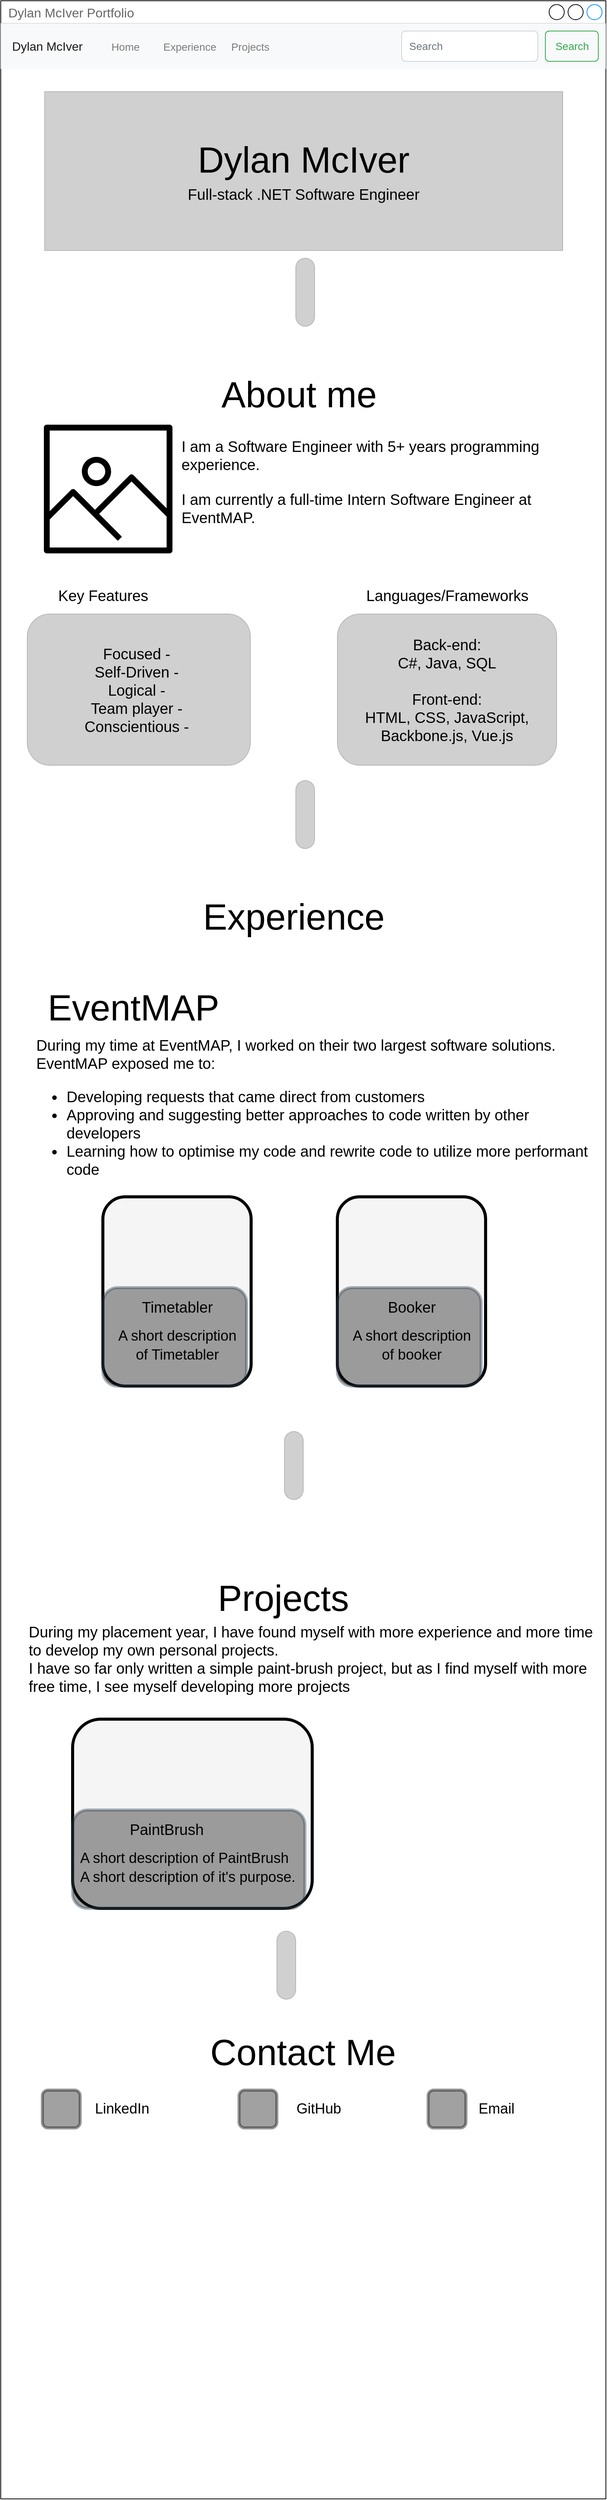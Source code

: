 <mxfile version="17.4.2" type="device"><diagram id="xJmCjVpaSGcjpuyOWAlR" name="Page-1"><mxGraphModel dx="920" dy="541" grid="1" gridSize="10" guides="1" tooltips="1" connect="1" arrows="1" fold="1" page="1" pageScale="1" pageWidth="850" pageHeight="1100" math="0" shadow="0"><root><mxCell id="0"/><mxCell id="1" parent="0"/><mxCell id="B9D9ZUEBS3yuKjiK0LCh-4" value="Dylan McIver Portfolio" style="strokeWidth=1;shadow=0;dashed=0;align=center;html=1;shape=mxgraph.mockup.containers.window;align=left;verticalAlign=top;spacingLeft=8;strokeColor2=#008cff;strokeColor3=#c4c4c4;fontColor=#666666;mainText=;fontSize=17;labelBackgroundColor=none;" vertex="1" parent="1"><mxGeometry x="25" y="40" width="800" height="3300" as="geometry"/></mxCell><mxCell id="B9D9ZUEBS3yuKjiK0LCh-31" value="" style="rounded=0;whiteSpace=wrap;html=1;shadow=0;comic=0;sketch=0;fontSize=20;fillColor=#141414;opacity=20;" vertex="1" parent="1"><mxGeometry x="83" y="160" width="685" height="210" as="geometry"/></mxCell><mxCell id="B9D9ZUEBS3yuKjiK0LCh-7" value="Dylan McIver" style="html=1;shadow=0;dashed=0;fillColor=#F8F9FA;strokeColor=none;fontSize=16;fontColor=#181819;align=left;spacing=15;" vertex="1" parent="1"><mxGeometry x="25" y="70" width="800" height="60" as="geometry"/></mxCell><mxCell id="B9D9ZUEBS3yuKjiK0LCh-9" value="Home" style="fillColor=none;strokeColor=none;fontSize=14;fontColor=#7C7C7D;align=center;" vertex="1" parent="B9D9ZUEBS3yuKjiK0LCh-7"><mxGeometry width="50" height="40" relative="1" as="geometry"><mxPoint x="140" y="10" as="offset"/></mxGeometry></mxCell><mxCell id="B9D9ZUEBS3yuKjiK0LCh-13" value="Search" style="html=1;shadow=0;dashed=0;shape=mxgraph.bootstrap.rrect;rSize=5;fontSize=14;fontColor=#33A64C;strokeColor=#33A64C;fillColor=none;" vertex="1" parent="B9D9ZUEBS3yuKjiK0LCh-7"><mxGeometry x="1" width="70" height="40" relative="1" as="geometry"><mxPoint x="-80" y="10" as="offset"/></mxGeometry></mxCell><mxCell id="B9D9ZUEBS3yuKjiK0LCh-14" value="Search" style="html=1;shadow=0;dashed=0;shape=mxgraph.bootstrap.rrect;rSize=5;fontSize=14;fontColor=#6C767D;strokeColor=#CED4DA;fillColor=#ffffff;align=left;spacing=10;" vertex="1" parent="B9D9ZUEBS3yuKjiK0LCh-7"><mxGeometry x="1" width="180" height="40" relative="1" as="geometry"><mxPoint x="-270" y="10" as="offset"/></mxGeometry></mxCell><mxCell id="B9D9ZUEBS3yuKjiK0LCh-19" value="Experience" style="fillColor=none;strokeColor=none;fontSize=14;fontColor=#7C7C7D;align=center;" vertex="1" parent="B9D9ZUEBS3yuKjiK0LCh-7"><mxGeometry x="225" y="10" width="50" height="40" as="geometry"/></mxCell><mxCell id="B9D9ZUEBS3yuKjiK0LCh-20" value="Projects" style="fillColor=none;strokeColor=none;fontSize=14;fontColor=#7C7C7D;align=center;" vertex="1" parent="B9D9ZUEBS3yuKjiK0LCh-7"><mxGeometry x="305" y="10" width="50" height="40" as="geometry"/></mxCell><mxCell id="B9D9ZUEBS3yuKjiK0LCh-23" value="" style="group" vertex="1" connectable="0" parent="1"><mxGeometry x="265" y="220" width="320" height="90" as="geometry"/></mxCell><mxCell id="B9D9ZUEBS3yuKjiK0LCh-6" value="&lt;font style=&quot;font-size: 48px;&quot;&gt;Dylan McIver&lt;/font&gt;" style="text;html=1;align=center;verticalAlign=middle;resizable=0;points=[];autosize=1;strokeColor=none;fillColor=none;fontSize=48;" vertex="1" parent="B9D9ZUEBS3yuKjiK0LCh-23"><mxGeometry x="10" width="300" height="60" as="geometry"/></mxCell><mxCell id="B9D9ZUEBS3yuKjiK0LCh-21" value="&lt;font style=&quot;font-size: 20px;&quot;&gt;Full-stack .NET Software Engineer&lt;/font&gt;" style="text;html=1;align=center;verticalAlign=middle;resizable=0;points=[];autosize=1;strokeColor=none;fillColor=none;fontSize=20;" vertex="1" parent="B9D9ZUEBS3yuKjiK0LCh-23"><mxGeometry y="60" width="320" height="30" as="geometry"/></mxCell><mxCell id="B9D9ZUEBS3yuKjiK0LCh-32" value="" style="rounded=1;whiteSpace=wrap;html=1;shadow=0;comic=0;sketch=0;fontSize=20;fillColor=#141414;opacity=20;arcSize=50;" vertex="1" parent="1"><mxGeometry x="415" y="380" width="25" height="90" as="geometry"/></mxCell><mxCell id="B9D9ZUEBS3yuKjiK0LCh-45" value="" style="group" vertex="1" connectable="0" parent="1"><mxGeometry x="57" y="530" width="763" height="520" as="geometry"/></mxCell><mxCell id="B9D9ZUEBS3yuKjiK0LCh-26" value="&lt;font style=&quot;font-size: 48px&quot;&gt;About me&lt;/font&gt;" style="text;html=1;align=center;verticalAlign=middle;resizable=0;points=[];autosize=1;strokeColor=none;fillColor=none;fontSize=48;" vertex="1" parent="B9D9ZUEBS3yuKjiK0LCh-45"><mxGeometry x="251.996" width="220" height="60" as="geometry"/></mxCell><mxCell id="B9D9ZUEBS3yuKjiK0LCh-5" value="" style="sketch=0;outlineConnect=0;fillColor=#000000;strokeColor=#006EAF;dashed=0;verticalLabelPosition=bottom;verticalAlign=top;align=center;html=1;fontSize=12;fontStyle=0;aspect=fixed;pointerEvents=1;shape=mxgraph.aws4.container_registry_image;fontColor=#ffffff;shadow=0;crop;enumerate=0;comic=0;" vertex="1" parent="B9D9ZUEBS3yuKjiK0LCh-45"><mxGeometry x="25" y="70" width="170.001" height="170.001" as="geometry"/></mxCell><mxCell id="B9D9ZUEBS3yuKjiK0LCh-55" value="Back-end:&lt;br&gt;C#, Java, SQL&lt;br&gt;&lt;br&gt;Front-end:&lt;br&gt;HTML, CSS, JavaScript, Backbone.js, Vue.js" style="rounded=1;whiteSpace=wrap;html=1;shadow=0;comic=0;sketch=0;fontSize=20;fillColor=#141414;opacity=20;" vertex="1" parent="B9D9ZUEBS3yuKjiK0LCh-45"><mxGeometry x="413" y="320" width="290" height="200" as="geometry"/></mxCell><mxCell id="B9D9ZUEBS3yuKjiK0LCh-58" value="Key Features" style="text;html=1;align=center;verticalAlign=middle;resizable=0;points=[];autosize=1;strokeColor=none;fillColor=none;fontSize=20;" vertex="1" parent="B9D9ZUEBS3yuKjiK0LCh-45"><mxGeometry x="37.5" y="280" width="130" height="30" as="geometry"/></mxCell><mxCell id="B9D9ZUEBS3yuKjiK0LCh-27" value="I am a Software Engineer with 5+ years programming &lt;br&gt;experience.&lt;span style=&quot;color: rgba(0 , 0 , 0 , 0) ; font-family: monospace ; font-size: 0px&quot;&gt;%3CmxGraphModel%3E%3Croot%3E%3CmxCell%20id%3D%220%22%2F%3E%3CmxCell%20id%3D%221%22%20parent%3D%220%22%2F%3E%3CmxCell%20id%3D%222%22%20value%3D%22%22%20style%3D%22rounded%3D1%3BwhiteSpace%3Dwrap%3Bhtml%3D1%3Bshadow%3D0%3Bcomic%3D0%3Bsketch%3D0%3BfontSize%3D20%3BfillColor%3D%23141414%3Bopacity%3D20%3BarcSize%3D50%3B%22%20vertex%3D%221%22%20parent%3D%221%22%3E%3CmxGeometry%20x%3D%22415%22%20y%3D%22380%22%20width%3D%2225%22%20height%3D%2290%22%20as%3D%22geometry%22%2F%3E%3C%2FmxCell%3E%3C%2Froot%3E%3C%2FmxGraphModel%3E&lt;/span&gt;" style="text;html=1;align=left;verticalAlign=middle;resizable=0;points=[];autosize=1;strokeColor=none;fillColor=none;fontSize=20;" vertex="1" parent="B9D9ZUEBS3yuKjiK0LCh-45"><mxGeometry x="204.998" y="80.004" width="490" height="60" as="geometry"/></mxCell><mxCell id="B9D9ZUEBS3yuKjiK0LCh-46" value="I am currently a full-time Intern Software Engineer at &lt;br&gt;EventMAP.&amp;nbsp;" style="text;html=1;align=left;verticalAlign=middle;resizable=0;points=[];autosize=1;strokeColor=none;fillColor=none;fontSize=20;" vertex="1" parent="B9D9ZUEBS3yuKjiK0LCh-45"><mxGeometry x="204.998" y="155.004" width="480" height="50" as="geometry"/></mxCell><mxCell id="B9D9ZUEBS3yuKjiK0LCh-57" value="Languages/Frameworks" style="text;html=1;align=center;verticalAlign=middle;resizable=0;points=[];autosize=1;strokeColor=none;fillColor=none;fontSize=20;" vertex="1" parent="B9D9ZUEBS3yuKjiK0LCh-45"><mxGeometry x="443" y="280" width="230" height="30" as="geometry"/></mxCell><mxCell id="B9D9ZUEBS3yuKjiK0LCh-54" value="Focused -&amp;nbsp;&lt;br&gt;Self-Driven -&amp;nbsp;&lt;br&gt;Logical -&amp;nbsp;&lt;br&gt;Team player -&amp;nbsp;&lt;br&gt;Conscientious -&amp;nbsp;" style="rounded=1;whiteSpace=wrap;html=1;shadow=0;comic=0;sketch=0;fontSize=20;fillColor=#141414;opacity=20;" vertex="1" parent="B9D9ZUEBS3yuKjiK0LCh-45"><mxGeometry x="3" y="320" width="295" height="200" as="geometry"/></mxCell><mxCell id="B9D9ZUEBS3yuKjiK0LCh-70" value="&lt;font style=&quot;font-size: 48px&quot;&gt;Experience&lt;/font&gt;" style="text;html=1;align=center;verticalAlign=middle;resizable=0;points=[];autosize=1;strokeColor=none;fillColor=none;fontSize=48;" vertex="1" parent="1"><mxGeometry x="282.496" y="1220" width="260" height="60" as="geometry"/></mxCell><mxCell id="B9D9ZUEBS3yuKjiK0LCh-85" value="" style="rounded=1;whiteSpace=wrap;html=1;shadow=0;comic=0;sketch=0;fontSize=20;fillColor=#141414;opacity=20;arcSize=50;" vertex="1" parent="1"><mxGeometry x="415" y="1070" width="25" height="90" as="geometry"/></mxCell><mxCell id="B9D9ZUEBS3yuKjiK0LCh-87" value="&lt;font style=&quot;font-size: 48px&quot;&gt;EventMAP&lt;/font&gt;" style="text;html=1;align=center;verticalAlign=middle;resizable=0;points=[];autosize=1;strokeColor=none;fillColor=none;fontSize=48;" vertex="1" parent="1"><mxGeometry x="79.996" y="1340" width="240" height="60" as="geometry"/></mxCell><mxCell id="B9D9ZUEBS3yuKjiK0LCh-77" value="" style="group" vertex="1" connectable="0" parent="1"><mxGeometry x="470" y="1620" width="196" height="250" as="geometry"/></mxCell><mxCell id="B9D9ZUEBS3yuKjiK0LCh-78" value="" style="rounded=1;whiteSpace=wrap;html=1;shadow=0;comic=0;sketch=0;fontSize=20;fillColor=#f5f5f5;fontColor=#333333;strokeColor=#000000;strokeWidth=4;" vertex="1" parent="B9D9ZUEBS3yuKjiK0LCh-77"><mxGeometry width="196" height="250" as="geometry"/></mxCell><mxCell id="B9D9ZUEBS3yuKjiK0LCh-79" value="" style="rounded=1;whiteSpace=wrap;html=1;shadow=0;comic=0;sketch=0;fontSize=20;strokeWidth=4;fillColor=#141414;fontColor=#ffffff;strokeColor=#314354;opacity=40;" vertex="1" parent="B9D9ZUEBS3yuKjiK0LCh-77"><mxGeometry y="120" width="190" height="130" as="geometry"/></mxCell><mxCell id="B9D9ZUEBS3yuKjiK0LCh-80" value="&lt;font style=&quot;font-size: 20px&quot;&gt;Booker&lt;/font&gt;" style="text;html=1;align=center;verticalAlign=middle;resizable=0;points=[];autosize=1;strokeColor=none;fillColor=none;fontSize=20;" vertex="1" parent="B9D9ZUEBS3yuKjiK0LCh-77"><mxGeometry x="58" y="130" width="80" height="30" as="geometry"/></mxCell><mxCell id="B9D9ZUEBS3yuKjiK0LCh-81" value="&lt;font style=&quot;font-size: 19px&quot;&gt;A short description &lt;br&gt;of booker&lt;/font&gt;" style="text;html=1;align=center;verticalAlign=middle;resizable=0;points=[];autosize=1;strokeColor=none;fillColor=none;fontSize=20;" vertex="1" parent="B9D9ZUEBS3yuKjiK0LCh-77"><mxGeometry x="13" y="170" width="170" height="50" as="geometry"/></mxCell><mxCell id="B9D9ZUEBS3yuKjiK0LCh-65" value="During my time at EventMAP, I worked on their two largest software solutions.&lt;br&gt;EventMAP exposed me to: &lt;br&gt;&lt;ul&gt;&lt;li&gt;Developing requests that came direct from customers&lt;/li&gt;&lt;li&gt;Approving and suggesting better approaches to code written by other &lt;br&gt;developers&lt;/li&gt;&lt;li&gt;Learning how to optimise my code and rewrite code to utilize more performant&lt;br&gt;code&lt;/li&gt;&lt;/ul&gt;&lt;br&gt;&lt;span style=&quot;color: rgba(0 , 0 , 0 , 0) ; font-family: monospace ; font-size: 0px&quot;&gt;I %3CmxGraphModel%3E%3Croot%3E%3CmxCell%20id%3D%220%22%2F%3E%3CmxCell%20id%3D%221%22%20parent%3D%220%22%2F%3E%3CmxCell%20id%3D%222%22%20value%3D%22%26lt%3Bfont%20style%3D%26quot%3Bfont-size%3A%2020px%26quot%3B%26gt%3BBooker%26lt%3B%2Ffont%26gt%3B%22%20style%3D%22text%3Bhtml%3D1%3Balign%3Dcenter%3BverticalAlign%3Dmiddle%3Bresizable%3D0%3Bpoints%3D%5B%5D%3Bautosize%3D1%3BstrokeColor%3Dnone%3BfillColor%3Dnone%3BfontSize%3D20%3B%22%20vertex%3D%221%22%20parent%3D%221%22%3E%3CmxGeometry%20x%3D%22508%22%20y%3D%221500%22%20width%3D%2280%22%20height%3D%2230%22%20as%3D%22geometry%22%2F%3E%3C%2FmxCell%3E%3CmxCell%20id%3D%223%22%20value%3D%22%26lt%3Bfont%20style%3D%26quot%3Bfont-size%3A%2019px%26quot%3B%26gt%3BA%20short%20description%20%26lt%3Bbr%26gt%3Bof%20booker%26lt%3B%2Ffont%26gt%3B%22%20style%3D%22text%3Bhtml%3D1%3Balign%3Dcenter%3BverticalAlign%3Dmiddle%3Bresizable%3D0%3Bpoints%3D%5B%5D%3Bautosize%3D1%3BstrokeColor%3Dnone%3BfillColor%3Dnone%3BfontSize%3D20%3B%22%20vertex%3D%221%22%20parent%3D%221%22%3E%3CmxGeometry%20x%3D%22463%22%20y%3D%221540%22%20width%3D%22170%22%20height%3D%2250%22%20as%3D%22geometry%22%2F%3E%3C%2FmxCell%3E%3C%2Froot%3E%3C%2FmG&lt;/span&gt;" style="text;html=1;align=left;verticalAlign=middle;resizable=0;points=[];autosize=1;strokeColor=none;fillColor=none;fontSize=20;" vertex="1" parent="1"><mxGeometry x="69.998" y="1400.004" width="740" height="270" as="geometry"/></mxCell><mxCell id="B9D9ZUEBS3yuKjiK0LCh-67" value="" style="rounded=1;whiteSpace=wrap;html=1;shadow=0;comic=0;sketch=0;fontSize=20;fillColor=#f5f5f5;fontColor=#333333;strokeColor=#000000;strokeWidth=4;" vertex="1" parent="1"><mxGeometry x="160" y="1620" width="196" height="250" as="geometry"/></mxCell><mxCell id="B9D9ZUEBS3yuKjiK0LCh-75" value="" style="rounded=1;whiteSpace=wrap;html=1;shadow=0;comic=0;sketch=0;fontSize=20;strokeWidth=4;fillColor=#141414;fontColor=#ffffff;strokeColor=#314354;opacity=40;" vertex="1" parent="1"><mxGeometry x="160" y="1740" width="190" height="130" as="geometry"/></mxCell><mxCell id="B9D9ZUEBS3yuKjiK0LCh-82" value="&lt;font style=&quot;font-size: 20px&quot;&gt;Timetabler&lt;/font&gt;" style="text;html=1;align=center;verticalAlign=middle;resizable=0;points=[];autosize=1;strokeColor=none;fillColor=none;fontSize=20;" vertex="1" parent="1"><mxGeometry x="203" y="1750" width="110" height="30" as="geometry"/></mxCell><mxCell id="B9D9ZUEBS3yuKjiK0LCh-83" value="&lt;font style=&quot;font-size: 19px&quot;&gt;A short description &lt;br&gt;of Timetabler&lt;/font&gt;" style="text;html=1;align=center;verticalAlign=middle;resizable=0;points=[];autosize=1;strokeColor=none;fillColor=none;fontSize=20;" vertex="1" parent="1"><mxGeometry x="173" y="1790" width="170" height="50" as="geometry"/></mxCell><mxCell id="B9D9ZUEBS3yuKjiK0LCh-110" value="" style="group" vertex="1" connectable="0" parent="1"><mxGeometry x="59.998" y="2120" width="760" height="440" as="geometry"/></mxCell><mxCell id="B9D9ZUEBS3yuKjiK0LCh-102" value="During my placement year, I have found myself with more experience and more time &lt;br&gt;to develop my own personal projects.&lt;br&gt;I have so far only written a simple paint-brush project, but as I find myself with more&lt;br&gt;free time, I see myself developing more projects" style="text;html=1;align=left;verticalAlign=middle;resizable=0;points=[];autosize=1;strokeColor=none;fillColor=none;fontSize=20;" vertex="1" parent="B9D9ZUEBS3yuKjiK0LCh-110"><mxGeometry y="60.004" width="760" height="100" as="geometry"/></mxCell><mxCell id="B9D9ZUEBS3yuKjiK0LCh-90" value="&lt;font style=&quot;font-size: 48px&quot;&gt;Projects&lt;/font&gt;" style="text;html=1;align=left;verticalAlign=middle;resizable=0;points=[];autosize=1;strokeColor=none;fillColor=none;fontSize=48;" vertex="1" parent="B9D9ZUEBS3yuKjiK0LCh-110"><mxGeometry x="249.998" width="190" height="60" as="geometry"/></mxCell><mxCell id="B9D9ZUEBS3yuKjiK0LCh-97" value="" style="group" vertex="1" connectable="0" parent="B9D9ZUEBS3yuKjiK0LCh-110"><mxGeometry x="60" y="190" width="320" height="250" as="geometry"/></mxCell><mxCell id="B9D9ZUEBS3yuKjiK0LCh-98" value="" style="rounded=1;whiteSpace=wrap;html=1;shadow=0;comic=0;sketch=0;fontSize=20;fillColor=#f5f5f5;fontColor=#333333;strokeColor=#000000;strokeWidth=4;" vertex="1" parent="B9D9ZUEBS3yuKjiK0LCh-97"><mxGeometry width="316.768" height="250" as="geometry"/></mxCell><mxCell id="B9D9ZUEBS3yuKjiK0LCh-99" value="" style="rounded=1;whiteSpace=wrap;html=1;shadow=0;comic=0;sketch=0;fontSize=20;strokeWidth=4;fillColor=#141414;fontColor=#ffffff;strokeColor=#314354;opacity=40;" vertex="1" parent="B9D9ZUEBS3yuKjiK0LCh-97"><mxGeometry y="120" width="307.071" height="130" as="geometry"/></mxCell><mxCell id="B9D9ZUEBS3yuKjiK0LCh-100" value="&lt;font style=&quot;font-size: 20px&quot;&gt;PaintBrush&lt;/font&gt;" style="text;html=1;align=center;verticalAlign=middle;resizable=0;points=[];autosize=1;strokeColor=none;fillColor=none;fontSize=20;" vertex="1" parent="B9D9ZUEBS3yuKjiK0LCh-97"><mxGeometry x="69.495" y="130" width="110" height="30" as="geometry"/></mxCell><mxCell id="B9D9ZUEBS3yuKjiK0LCh-101" value="&lt;font style=&quot;font-size: 19px&quot;&gt;A short description of PaintBrush&lt;br&gt;A short description of&amp;nbsp;it's purpose.&lt;br&gt;&lt;/font&gt;" style="text;html=1;align=left;verticalAlign=middle;resizable=0;points=[];autosize=1;strokeColor=none;fillColor=none;fontSize=20;" vertex="1" parent="B9D9ZUEBS3yuKjiK0LCh-97"><mxGeometry x="8.388" y="170" width="300" height="50" as="geometry"/></mxCell><mxCell id="B9D9ZUEBS3yuKjiK0LCh-111" value="" style="rounded=1;whiteSpace=wrap;html=1;shadow=0;comic=0;sketch=0;fontSize=20;fillColor=#141414;opacity=20;arcSize=50;" vertex="1" parent="1"><mxGeometry x="400" y="1930" width="25" height="90" as="geometry"/></mxCell><mxCell id="B9D9ZUEBS3yuKjiK0LCh-125" value="" style="whiteSpace=wrap;html=1;aspect=fixed;rounded=1;shadow=0;comic=0;sketch=0;fontSize=19;strokeColor=#000000;strokeWidth=4;fillColor=#141414;opacity=40;" vertex="1" parent="1"><mxGeometry x="589.998" y="2800" width="50" height="50" as="geometry"/></mxCell><mxCell id="B9D9ZUEBS3yuKjiK0LCh-134" value="" style="group" vertex="1" connectable="0" parent="1"><mxGeometry x="79.998" y="2720" width="630.002" height="130" as="geometry"/></mxCell><mxCell id="B9D9ZUEBS3yuKjiK0LCh-121" value="LinkedIn" style="text;html=1;align=center;verticalAlign=middle;resizable=0;points=[];autosize=1;strokeColor=none;fillColor=none;fontSize=19;" vertex="1" parent="B9D9ZUEBS3yuKjiK0LCh-134"><mxGeometry x="60.002" y="90" width="90" height="30" as="geometry"/></mxCell><mxCell id="B9D9ZUEBS3yuKjiK0LCh-114" value="&lt;font style=&quot;font-size: 48px&quot;&gt;Contact Me&lt;/font&gt;" style="text;html=1;align=left;verticalAlign=middle;resizable=0;points=[];autosize=1;strokeColor=none;fillColor=none;fontSize=48;" vertex="1" parent="B9D9ZUEBS3yuKjiK0LCh-134"><mxGeometry x="219.998" width="260" height="60" as="geometry"/></mxCell><mxCell id="B9D9ZUEBS3yuKjiK0LCh-122" value="" style="whiteSpace=wrap;html=1;aspect=fixed;rounded=1;shadow=0;comic=0;sketch=0;fontSize=19;strokeColor=#000000;strokeWidth=4;fillColor=#141414;opacity=40;" vertex="1" parent="B9D9ZUEBS3yuKjiK0LCh-134"><mxGeometry y="80" width="50" height="50" as="geometry"/></mxCell><mxCell id="B9D9ZUEBS3yuKjiK0LCh-123" value="" style="whiteSpace=wrap;html=1;aspect=fixed;rounded=1;shadow=0;comic=0;sketch=0;fontSize=19;strokeColor=#000000;strokeWidth=4;fillColor=#141414;opacity=40;" vertex="1" parent="B9D9ZUEBS3yuKjiK0LCh-134"><mxGeometry x="260" y="80" width="50" height="50" as="geometry"/></mxCell><mxCell id="B9D9ZUEBS3yuKjiK0LCh-124" value="GitHub" style="text;html=1;align=center;verticalAlign=middle;resizable=0;points=[];autosize=1;strokeColor=none;fillColor=none;fontSize=19;" vertex="1" parent="B9D9ZUEBS3yuKjiK0LCh-134"><mxGeometry x="330.002" y="90" width="70" height="30" as="geometry"/></mxCell><mxCell id="B9D9ZUEBS3yuKjiK0LCh-126" value="Email" style="text;html=1;align=center;verticalAlign=middle;resizable=0;points=[];autosize=1;strokeColor=none;fillColor=none;fontSize=19;" vertex="1" parent="B9D9ZUEBS3yuKjiK0LCh-134"><mxGeometry x="570.002" y="90" width="60" height="30" as="geometry"/></mxCell><mxCell id="B9D9ZUEBS3yuKjiK0LCh-135" value="" style="rounded=1;whiteSpace=wrap;html=1;shadow=0;comic=0;sketch=0;fontSize=20;fillColor=#141414;opacity=20;arcSize=50;" vertex="1" parent="1"><mxGeometry x="390" y="2590" width="25" height="90" as="geometry"/></mxCell></root></mxGraphModel></diagram></mxfile>